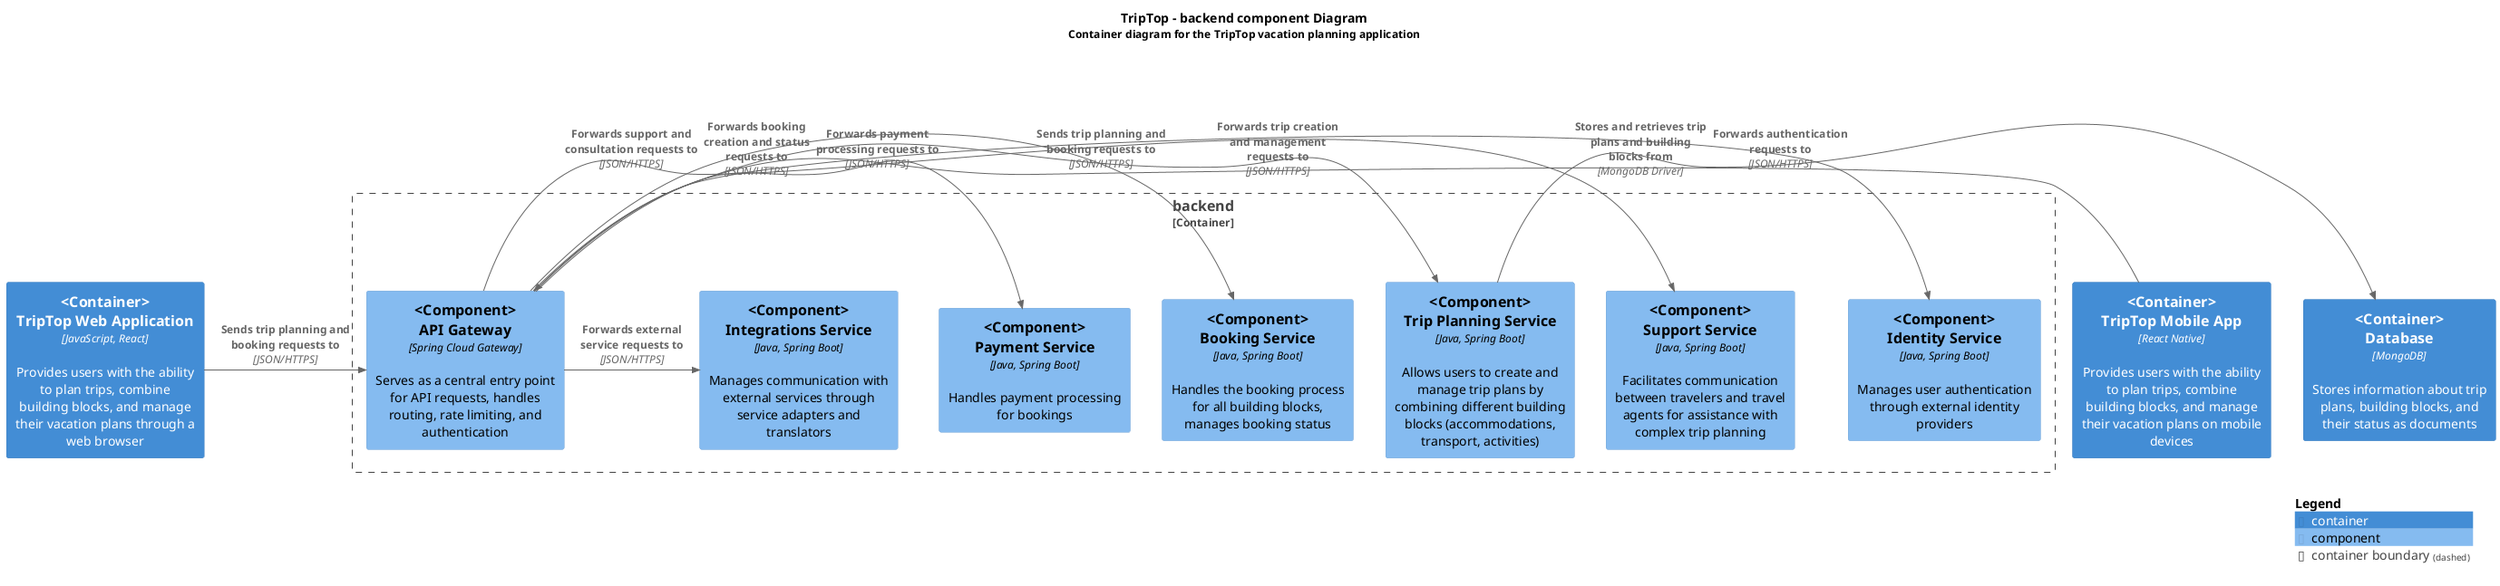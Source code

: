 @startuml

title
TripTop - backend component Diagram
<font size="12">Container diagram for the TripTop vacation planning application</font>
end title

!include <C4/C4_Context>
!include <C4/C4_Container>
!include <C4/C4_Component>


    Container(webApplication, "<Container>\nTripTop Web Application", "JavaScript, React", "Provides users with the ability to plan trips, combine building blocks, and manage their vacation plans through a web browser")
    Container(mobileApp, "<Container>\nTripTop Mobile App", "React Native", "Provides users with the ability to plan trips, combine building blocks, and manage their vacation plans on mobile devices")

Container_Boundary(Backend, "backend") {

    Component(apiGateway, "<Component>\nAPI Gateway", "Spring Cloud Gateway", "Serves as a central entry point for API requests, handles routing, rate limiting, and authentication")

    Component(identityService, "<Component>\nIdentity Service", "Java, Spring Boot", "Manages user authentication through external identity providers")
    Component(supportService, "<Component>\nSupport Service", "Java, Spring Boot", "Facilitates communication between travelers and travel agents for assistance with complex trip planning")
    Component(tripPlanningService, "<Component>\nTrip Planning Service", "Java, Spring Boot", "Allows users to create and manage trip plans by combining different building blocks (accommodations, transport, activities)")
    Component(bookingService, "<Component>\nBooking Service", "Java, Spring Boot", "Handles the booking process for all building blocks, manages booking status")
    Component(paymentService, "<Component>\nPayment Service", "Java, Spring Boot", "Handles payment processing for bookings")
    Component(integrationsService, "<Component>\nIntegrations Service", "Java, Spring Boot", "Manages communication with external services through service adapters and translators")
}


Rel_R(webApplication, apiGateway, "Sends trip planning and booking requests to", "JSON/HTTPS")
Rel_R(mobileApp, apiGateway, "Sends trip planning and booking requests to", "JSON/HTTPS")

Rel_R(apiGateway, identityService, "Forwards authentication requests to", "JSON/HTTPS")
Rel_R(apiGateway, supportService, "Forwards support and consultation requests to", "JSON/HTTPS")
Rel_R(apiGateway, tripPlanningService, "Forwards trip creation and management requests to", "JSON/HTTPS")
Rel_R(apiGateway, bookingService, "Forwards booking creation and status requests to", "JSON/HTTPS")
Rel_R(apiGateway, paymentService, "Forwards payment processing requests to", "JSON/HTTPS")
Rel_R(apiGateway, integrationsService, "Forwards external service requests to", "JSON/HTTPS")

Container(database, "<Container>\nDatabase", "MongoDB", "Stores information about trip plans, building blocks, and their status as documents")

Rel_R(tripPlanningService, database, "Stores and retrieves trip plans and building blocks from", "MongoDB Driver")


SHOW_LEGEND()

@enduml
